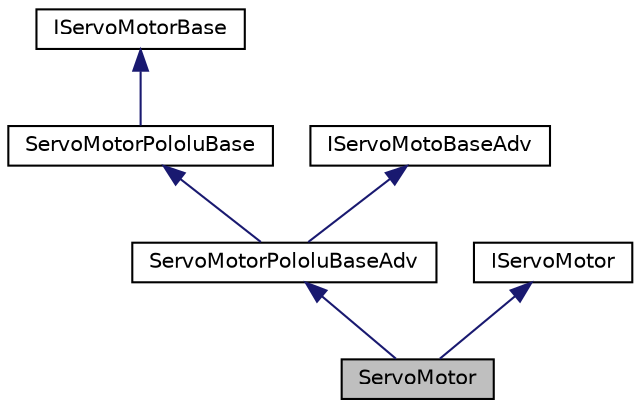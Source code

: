 digraph "ServoMotor"
{
 // LATEX_PDF_SIZE
  edge [fontname="Helvetica",fontsize="10",labelfontname="Helvetica",labelfontsize="10"];
  node [fontname="Helvetica",fontsize="10",shape=record];
  Node1 [label="ServoMotor",height=0.2,width=0.4,color="black", fillcolor="grey75", style="filled", fontcolor="black",tooltip=" "];
  Node2 -> Node1 [dir="back",color="midnightblue",fontsize="10",style="solid",fontname="Helvetica"];
  Node2 [label="ServoMotorPololuBaseAdv",height=0.2,width=0.4,color="black", fillcolor="white", style="filled",URL="$classServoMotorPololuBaseAdv.html",tooltip="Implements the interface IServoMotoBaseAdv derived from class ServoMotorPololuBase."];
  Node3 -> Node2 [dir="back",color="midnightblue",fontsize="10",style="solid",fontname="Helvetica"];
  Node3 [label="ServoMotorPololuBase",height=0.2,width=0.4,color="black", fillcolor="white", style="filled",URL="$classServoMotorPololuBase.html",tooltip="Class implements the interface IServoMotorBase based on the pololu controller board (https://www...."];
  Node4 -> Node3 [dir="back",color="midnightblue",fontsize="10",style="solid",fontname="Helvetica"];
  Node4 [label="IServoMotorBase",height=0.2,width=0.4,color="black", fillcolor="white", style="filled",URL="$classIServoMotorBase.html",tooltip="Interface class that specifies the basic functionality of object that initializes and controls a serv..."];
  Node5 -> Node2 [dir="back",color="midnightblue",fontsize="10",style="solid",fontname="Helvetica"];
  Node5 [label="IServoMotoBaseAdv",height=0.2,width=0.4,color="black", fillcolor="white", style="filled",URL="$classIServoMotoBaseAdv.html",tooltip="Interface class that specifies additional functionality with respect to set maximal speed and acceler..."];
  Node6 -> Node1 [dir="back",color="midnightblue",fontsize="10",style="solid",fontname="Helvetica"];
  Node6 [label="IServoMotor",height=0.2,width=0.4,color="black", fillcolor="white", style="filled",URL="$classIServoMotor.html",tooltip="Interface to control a servo motor. The interface provides the basic functions for the control for a ..."];
}
